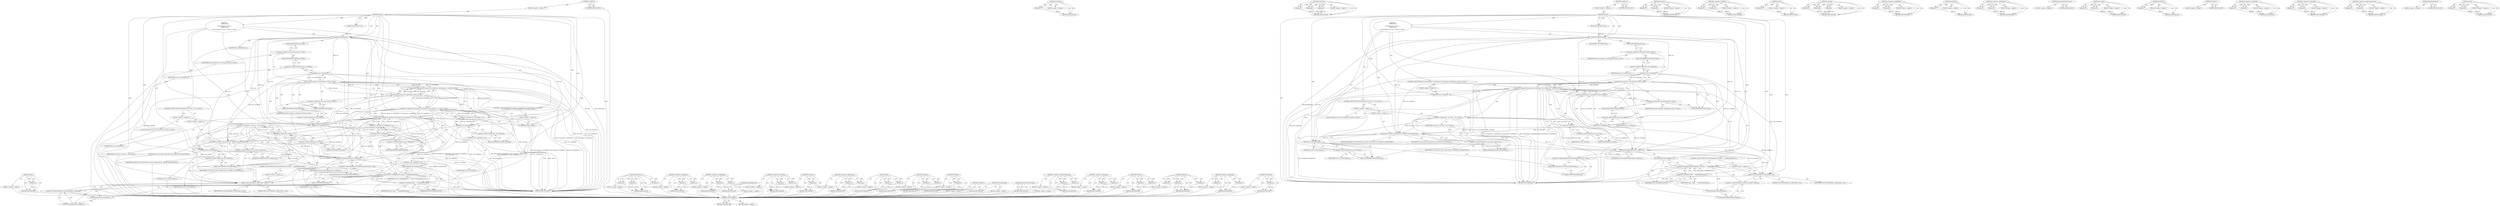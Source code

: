 digraph "Add" {
vulnerable_188 [label=<(METHOD,AddCue)>];
vulnerable_189 [label=<(PARAM,p1)>];
vulnerable_190 [label=<(PARAM,p2)>];
vulnerable_191 [label=<(PARAM,p3)>];
vulnerable_192 [label=<(BLOCK,&lt;empty&gt;,&lt;empty&gt;)>];
vulnerable_193 [label=<(METHOD_RETURN,ANY)>];
vulnerable_172 [label=<(METHOD,&lt;operator&gt;.logicalAnd)>];
vulnerable_173 [label=<(PARAM,p1)>];
vulnerable_174 [label=<(PARAM,p2)>];
vulnerable_175 [label=<(BLOCK,&lt;empty&gt;,&lt;empty&gt;)>];
vulnerable_176 [label=<(METHOD_RETURN,ANY)>];
vulnerable_126 [label=<(METHOD,startTime)>];
vulnerable_127 [label=<(PARAM,p1)>];
vulnerable_128 [label=<(BLOCK,&lt;empty&gt;,&lt;empty&gt;)>];
vulnerable_129 [label=<(METHOD_RETURN,ANY)>];
vulnerable_149 [label=<(METHOD,track)>];
vulnerable_150 [label=<(PARAM,p1)>];
vulnerable_151 [label=<(BLOCK,&lt;empty&gt;,&lt;empty&gt;)>];
vulnerable_152 [label=<(METHOD_RETURN,ANY)>];
vulnerable_6 [label=<(METHOD,&lt;global&gt;)<SUB>1</SUB>>];
vulnerable_7 [label=<(BLOCK,&lt;empty&gt;,&lt;empty&gt;)<SUB>1</SUB>>];
vulnerable_8 [label=<(METHOD,addCue)<SUB>1</SUB>>];
vulnerable_9 [label=<(PARAM,TextTrackCue* cue)<SUB>1</SUB>>];
vulnerable_10 [label="<(BLOCK,{
   DCHECK(cue);
 
  if (std::isnan(cue-&gt;start...,{
   DCHECK(cue);
 
  if (std::isnan(cue-&gt;start...)<SUB>1</SUB>>"];
vulnerable_11 [label=<(DCHECK,DCHECK(cue))<SUB>2</SUB>>];
vulnerable_12 [label=<(IDENTIFIER,cue,DCHECK(cue))<SUB>2</SUB>>];
vulnerable_13 [label="<(CONTROL_STRUCTURE,IF,if (std::isnan(cue-&gt;startTime()) || std::isnan(cue-&gt;endTime()) ||
      cue-&gt;startTime() &lt; 0 || cue-&gt;endTime() &lt; 0))<SUB>4</SUB>>"];
vulnerable_14 [label="<(&lt;operator&gt;.logicalOr,std::isnan(cue-&gt;startTime()) || std::isnan(cue-...)<SUB>4</SUB>>"];
vulnerable_15 [label="<(&lt;operator&gt;.logicalOr,std::isnan(cue-&gt;startTime()) || std::isnan(cue-...)<SUB>4</SUB>>"];
vulnerable_16 [label="<(&lt;operator&gt;.logicalOr,std::isnan(cue-&gt;startTime()) || std::isnan(cue-...)<SUB>4</SUB>>"];
vulnerable_17 [label="<(std.isnan,std::isnan(cue-&gt;startTime()))<SUB>4</SUB>>"];
vulnerable_18 [label="<(&lt;operator&gt;.fieldAccess,std::isnan)<SUB>4</SUB>>"];
vulnerable_19 [label="<(IDENTIFIER,std,std::isnan(cue-&gt;startTime()))<SUB>4</SUB>>"];
vulnerable_20 [label=<(FIELD_IDENTIFIER,isnan,isnan)<SUB>4</SUB>>];
vulnerable_21 [label=<(startTime,cue-&gt;startTime())<SUB>4</SUB>>];
vulnerable_22 [label=<(&lt;operator&gt;.indirectFieldAccess,cue-&gt;startTime)<SUB>4</SUB>>];
vulnerable_23 [label=<(IDENTIFIER,cue,cue-&gt;startTime())<SUB>4</SUB>>];
vulnerable_24 [label=<(FIELD_IDENTIFIER,startTime,startTime)<SUB>4</SUB>>];
vulnerable_25 [label="<(std.isnan,std::isnan(cue-&gt;endTime()))<SUB>4</SUB>>"];
vulnerable_26 [label="<(&lt;operator&gt;.fieldAccess,std::isnan)<SUB>4</SUB>>"];
vulnerable_27 [label="<(IDENTIFIER,std,std::isnan(cue-&gt;endTime()))<SUB>4</SUB>>"];
vulnerable_28 [label=<(FIELD_IDENTIFIER,isnan,isnan)<SUB>4</SUB>>];
vulnerable_29 [label=<(endTime,cue-&gt;endTime())<SUB>4</SUB>>];
vulnerable_30 [label=<(&lt;operator&gt;.indirectFieldAccess,cue-&gt;endTime)<SUB>4</SUB>>];
vulnerable_31 [label=<(IDENTIFIER,cue,cue-&gt;endTime())<SUB>4</SUB>>];
vulnerable_32 [label=<(FIELD_IDENTIFIER,endTime,endTime)<SUB>4</SUB>>];
vulnerable_33 [label=<(&lt;operator&gt;.lessThan,cue-&gt;startTime() &lt; 0)<SUB>5</SUB>>];
vulnerable_34 [label=<(startTime,cue-&gt;startTime())<SUB>5</SUB>>];
vulnerable_35 [label=<(&lt;operator&gt;.indirectFieldAccess,cue-&gt;startTime)<SUB>5</SUB>>];
vulnerable_36 [label=<(IDENTIFIER,cue,cue-&gt;startTime())<SUB>5</SUB>>];
vulnerable_37 [label=<(FIELD_IDENTIFIER,startTime,startTime)<SUB>5</SUB>>];
vulnerable_38 [label=<(LITERAL,0,cue-&gt;startTime() &lt; 0)<SUB>5</SUB>>];
vulnerable_39 [label=<(&lt;operator&gt;.lessThan,cue-&gt;endTime() &lt; 0)<SUB>5</SUB>>];
vulnerable_40 [label=<(endTime,cue-&gt;endTime())<SUB>5</SUB>>];
vulnerable_41 [label=<(&lt;operator&gt;.indirectFieldAccess,cue-&gt;endTime)<SUB>5</SUB>>];
vulnerable_42 [label=<(IDENTIFIER,cue,cue-&gt;endTime())<SUB>5</SUB>>];
vulnerable_43 [label=<(FIELD_IDENTIFIER,endTime,endTime)<SUB>5</SUB>>];
vulnerable_44 [label=<(LITERAL,0,cue-&gt;endTime() &lt; 0)<SUB>5</SUB>>];
vulnerable_45 [label=<(BLOCK,&lt;empty&gt;,&lt;empty&gt;)<SUB>6</SUB>>];
vulnerable_46 [label=<(RETURN,return;,return;)<SUB>6</SUB>>];
vulnerable_47 [label=<(CONTROL_STRUCTURE,IF,if (TextTrack* cue_track = cue-&gt;track()))<SUB>11</SUB>>];
vulnerable_48 [label=<(BLOCK,&lt;empty&gt;,&lt;empty&gt;)<SUB>11</SUB>>];
vulnerable_49 [label="<(LOCAL,TextTrack* cue_track: TextTrack*)<SUB>11</SUB>>"];
vulnerable_50 [label=<(&lt;operator&gt;.assignment,* cue_track = cue-&gt;track())<SUB>11</SUB>>];
vulnerable_51 [label=<(IDENTIFIER,cue_track,* cue_track = cue-&gt;track())<SUB>11</SUB>>];
vulnerable_52 [label=<(track,cue-&gt;track())<SUB>11</SUB>>];
vulnerable_53 [label=<(&lt;operator&gt;.indirectFieldAccess,cue-&gt;track)<SUB>11</SUB>>];
vulnerable_54 [label=<(IDENTIFIER,cue,cue-&gt;track())<SUB>11</SUB>>];
vulnerable_55 [label=<(FIELD_IDENTIFIER,track,track)<SUB>11</SUB>>];
vulnerable_56 [label=<(BLOCK,&lt;empty&gt;,&lt;empty&gt;)<SUB>12</SUB>>];
vulnerable_57 [label=<(removeCue,cue_track-&gt;removeCue(cue, ASSERT_NO_EXCEPTION))<SUB>12</SUB>>];
vulnerable_58 [label=<(&lt;operator&gt;.indirectFieldAccess,cue_track-&gt;removeCue)<SUB>12</SUB>>];
vulnerable_59 [label=<(IDENTIFIER,cue_track,cue_track-&gt;removeCue(cue, ASSERT_NO_EXCEPTION))<SUB>12</SUB>>];
vulnerable_60 [label=<(FIELD_IDENTIFIER,removeCue,removeCue)<SUB>12</SUB>>];
vulnerable_61 [label=<(IDENTIFIER,cue,cue_track-&gt;removeCue(cue, ASSERT_NO_EXCEPTION))<SUB>12</SUB>>];
vulnerable_62 [label=<(IDENTIFIER,ASSERT_NO_EXCEPTION,cue_track-&gt;removeCue(cue, ASSERT_NO_EXCEPTION))<SUB>12</SUB>>];
vulnerable_63 [label=<(SetTrack,cue-&gt;SetTrack(this))<SUB>14</SUB>>];
vulnerable_64 [label=<(&lt;operator&gt;.indirectFieldAccess,cue-&gt;SetTrack)<SUB>14</SUB>>];
vulnerable_65 [label=<(IDENTIFIER,cue,cue-&gt;SetTrack(this))<SUB>14</SUB>>];
vulnerable_66 [label=<(FIELD_IDENTIFIER,SetTrack,SetTrack)<SUB>14</SUB>>];
vulnerable_67 [label=<(LITERAL,this,cue-&gt;SetTrack(this))<SUB>14</SUB>>];
vulnerable_68 [label=<(Add,EnsureTextTrackCueList()-&gt;Add(cue))<SUB>15</SUB>>];
vulnerable_69 [label=<(&lt;operator&gt;.indirectFieldAccess,EnsureTextTrackCueList()-&gt;Add)<SUB>15</SUB>>];
vulnerable_70 [label=<(EnsureTextTrackCueList,EnsureTextTrackCueList())<SUB>15</SUB>>];
vulnerable_71 [label=<(FIELD_IDENTIFIER,Add,Add)<SUB>15</SUB>>];
vulnerable_72 [label=<(IDENTIFIER,cue,EnsureTextTrackCueList()-&gt;Add(cue))<SUB>15</SUB>>];
vulnerable_73 [label=<(CONTROL_STRUCTURE,IF,if (GetCueTimeline() &amp;&amp; mode_ != DisabledKeyword()))<SUB>17</SUB>>];
vulnerable_74 [label=<(&lt;operator&gt;.logicalAnd,GetCueTimeline() &amp;&amp; mode_ != DisabledKeyword())<SUB>17</SUB>>];
vulnerable_75 [label=<(GetCueTimeline,GetCueTimeline())<SUB>17</SUB>>];
vulnerable_76 [label=<(&lt;operator&gt;.notEquals,mode_ != DisabledKeyword())<SUB>17</SUB>>];
vulnerable_77 [label=<(IDENTIFIER,mode_,mode_ != DisabledKeyword())<SUB>17</SUB>>];
vulnerable_78 [label=<(DisabledKeyword,DisabledKeyword())<SUB>17</SUB>>];
vulnerable_79 [label=<(BLOCK,&lt;empty&gt;,&lt;empty&gt;)<SUB>18</SUB>>];
vulnerable_80 [label=<(AddCue,GetCueTimeline()-&gt;AddCue(this, cue))<SUB>18</SUB>>];
vulnerable_81 [label=<(&lt;operator&gt;.indirectFieldAccess,GetCueTimeline()-&gt;AddCue)<SUB>18</SUB>>];
vulnerable_82 [label=<(GetCueTimeline,GetCueTimeline())<SUB>18</SUB>>];
vulnerable_83 [label=<(FIELD_IDENTIFIER,AddCue,AddCue)<SUB>18</SUB>>];
vulnerable_84 [label=<(LITERAL,this,GetCueTimeline()-&gt;AddCue(this, cue))<SUB>18</SUB>>];
vulnerable_85 [label=<(IDENTIFIER,cue,GetCueTimeline()-&gt;AddCue(this, cue))<SUB>18</SUB>>];
vulnerable_86 [label=<(METHOD_RETURN,void)<SUB>1</SUB>>];
vulnerable_88 [label=<(METHOD_RETURN,ANY)<SUB>1</SUB>>];
vulnerable_153 [label=<(METHOD,removeCue)>];
vulnerable_154 [label=<(PARAM,p1)>];
vulnerable_155 [label=<(PARAM,p2)>];
vulnerable_156 [label=<(PARAM,p3)>];
vulnerable_157 [label=<(BLOCK,&lt;empty&gt;,&lt;empty&gt;)>];
vulnerable_158 [label=<(METHOD_RETURN,ANY)>];
vulnerable_111 [label=<(METHOD,&lt;operator&gt;.logicalOr)>];
vulnerable_112 [label=<(PARAM,p1)>];
vulnerable_113 [label=<(PARAM,p2)>];
vulnerable_114 [label=<(BLOCK,&lt;empty&gt;,&lt;empty&gt;)>];
vulnerable_115 [label=<(METHOD_RETURN,ANY)>];
vulnerable_144 [label=<(METHOD,&lt;operator&gt;.assignment)>];
vulnerable_145 [label=<(PARAM,p1)>];
vulnerable_146 [label=<(PARAM,p2)>];
vulnerable_147 [label=<(BLOCK,&lt;empty&gt;,&lt;empty&gt;)>];
vulnerable_148 [label=<(METHOD_RETURN,ANY)>];
vulnerable_185 [label=<(METHOD,DisabledKeyword)>];
vulnerable_186 [label=<(BLOCK,&lt;empty&gt;,&lt;empty&gt;)>];
vulnerable_187 [label=<(METHOD_RETURN,ANY)>];
vulnerable_139 [label=<(METHOD,&lt;operator&gt;.lessThan)>];
vulnerable_140 [label=<(PARAM,p1)>];
vulnerable_141 [label=<(PARAM,p2)>];
vulnerable_142 [label=<(BLOCK,&lt;empty&gt;,&lt;empty&gt;)>];
vulnerable_143 [label=<(METHOD_RETURN,ANY)>];
vulnerable_135 [label=<(METHOD,endTime)>];
vulnerable_136 [label=<(PARAM,p1)>];
vulnerable_137 [label=<(BLOCK,&lt;empty&gt;,&lt;empty&gt;)>];
vulnerable_138 [label=<(METHOD_RETURN,ANY)>];
vulnerable_121 [label=<(METHOD,&lt;operator&gt;.fieldAccess)>];
vulnerable_122 [label=<(PARAM,p1)>];
vulnerable_123 [label=<(PARAM,p2)>];
vulnerable_124 [label=<(BLOCK,&lt;empty&gt;,&lt;empty&gt;)>];
vulnerable_125 [label=<(METHOD_RETURN,ANY)>];
vulnerable_164 [label=<(METHOD,Add)>];
vulnerable_165 [label=<(PARAM,p1)>];
vulnerable_166 [label=<(PARAM,p2)>];
vulnerable_167 [label=<(BLOCK,&lt;empty&gt;,&lt;empty&gt;)>];
vulnerable_168 [label=<(METHOD_RETURN,ANY)>];
vulnerable_116 [label=<(METHOD,std.isnan)>];
vulnerable_117 [label=<(PARAM,p1)>];
vulnerable_118 [label=<(PARAM,p2)>];
vulnerable_119 [label=<(BLOCK,&lt;empty&gt;,&lt;empty&gt;)>];
vulnerable_120 [label=<(METHOD_RETURN,ANY)>];
vulnerable_107 [label=<(METHOD,DCHECK)>];
vulnerable_108 [label=<(PARAM,p1)>];
vulnerable_109 [label=<(BLOCK,&lt;empty&gt;,&lt;empty&gt;)>];
vulnerable_110 [label=<(METHOD_RETURN,ANY)>];
vulnerable_101 [label=<(METHOD,&lt;global&gt;)<SUB>1</SUB>>];
vulnerable_102 [label=<(BLOCK,&lt;empty&gt;,&lt;empty&gt;)>];
vulnerable_103 [label=<(METHOD_RETURN,ANY)>];
vulnerable_177 [label=<(METHOD,GetCueTimeline)>];
vulnerable_178 [label=<(BLOCK,&lt;empty&gt;,&lt;empty&gt;)>];
vulnerable_179 [label=<(METHOD_RETURN,ANY)>];
vulnerable_169 [label=<(METHOD,EnsureTextTrackCueList)>];
vulnerable_170 [label=<(BLOCK,&lt;empty&gt;,&lt;empty&gt;)>];
vulnerable_171 [label=<(METHOD_RETURN,ANY)>];
vulnerable_130 [label=<(METHOD,&lt;operator&gt;.indirectFieldAccess)>];
vulnerable_131 [label=<(PARAM,p1)>];
vulnerable_132 [label=<(PARAM,p2)>];
vulnerable_133 [label=<(BLOCK,&lt;empty&gt;,&lt;empty&gt;)>];
vulnerable_134 [label=<(METHOD_RETURN,ANY)>];
vulnerable_180 [label=<(METHOD,&lt;operator&gt;.notEquals)>];
vulnerable_181 [label=<(PARAM,p1)>];
vulnerable_182 [label=<(PARAM,p2)>];
vulnerable_183 [label=<(BLOCK,&lt;empty&gt;,&lt;empty&gt;)>];
vulnerable_184 [label=<(METHOD_RETURN,ANY)>];
vulnerable_159 [label=<(METHOD,SetTrack)>];
vulnerable_160 [label=<(PARAM,p1)>];
vulnerable_161 [label=<(PARAM,p2)>];
vulnerable_162 [label=<(BLOCK,&lt;empty&gt;,&lt;empty&gt;)>];
vulnerable_163 [label=<(METHOD_RETURN,ANY)>];
fixed_156 [label=<(METHOD,GetCueTimeline)>];
fixed_157 [label=<(BLOCK,&lt;empty&gt;,&lt;empty&gt;)>];
fixed_158 [label=<(METHOD_RETURN,ANY)>];
fixed_110 [label=<(METHOD,startTime)>];
fixed_111 [label=<(PARAM,p1)>];
fixed_112 [label=<(BLOCK,&lt;empty&gt;,&lt;empty&gt;)>];
fixed_113 [label=<(METHOD_RETURN,ANY)>];
fixed_132 [label=<(METHOD,removeCue)>];
fixed_133 [label=<(PARAM,p1)>];
fixed_134 [label=<(PARAM,p2)>];
fixed_135 [label=<(PARAM,p3)>];
fixed_136 [label=<(BLOCK,&lt;empty&gt;,&lt;empty&gt;)>];
fixed_137 [label=<(METHOD_RETURN,ANY)>];
fixed_6 [label=<(METHOD,&lt;global&gt;)<SUB>1</SUB>>];
fixed_7 [label=<(BLOCK,&lt;empty&gt;,&lt;empty&gt;)<SUB>1</SUB>>];
fixed_8 [label=<(METHOD,addCue)<SUB>1</SUB>>];
fixed_9 [label=<(PARAM,TextTrackCue* cue)<SUB>1</SUB>>];
fixed_10 [label="<(BLOCK,{
   DCHECK(cue);
 
  if (std::isnan(cue-&gt;start...,{
   DCHECK(cue);
 
  if (std::isnan(cue-&gt;start...)<SUB>1</SUB>>"];
fixed_11 [label=<(DCHECK,DCHECK(cue))<SUB>2</SUB>>];
fixed_12 [label=<(IDENTIFIER,cue,DCHECK(cue))<SUB>2</SUB>>];
fixed_13 [label="<(CONTROL_STRUCTURE,IF,if (std::isnan(cue-&gt;startTime()) || std::isnan(cue-&gt;endTime())))<SUB>4</SUB>>"];
fixed_14 [label="<(&lt;operator&gt;.logicalOr,std::isnan(cue-&gt;startTime()) || std::isnan(cue-...)<SUB>4</SUB>>"];
fixed_15 [label="<(std.isnan,std::isnan(cue-&gt;startTime()))<SUB>4</SUB>>"];
fixed_16 [label="<(&lt;operator&gt;.fieldAccess,std::isnan)<SUB>4</SUB>>"];
fixed_17 [label="<(IDENTIFIER,std,std::isnan(cue-&gt;startTime()))<SUB>4</SUB>>"];
fixed_18 [label=<(FIELD_IDENTIFIER,isnan,isnan)<SUB>4</SUB>>];
fixed_19 [label=<(startTime,cue-&gt;startTime())<SUB>4</SUB>>];
fixed_20 [label=<(&lt;operator&gt;.indirectFieldAccess,cue-&gt;startTime)<SUB>4</SUB>>];
fixed_21 [label=<(IDENTIFIER,cue,cue-&gt;startTime())<SUB>4</SUB>>];
fixed_22 [label=<(FIELD_IDENTIFIER,startTime,startTime)<SUB>4</SUB>>];
fixed_23 [label="<(std.isnan,std::isnan(cue-&gt;endTime()))<SUB>4</SUB>>"];
fixed_24 [label="<(&lt;operator&gt;.fieldAccess,std::isnan)<SUB>4</SUB>>"];
fixed_25 [label="<(IDENTIFIER,std,std::isnan(cue-&gt;endTime()))<SUB>4</SUB>>"];
fixed_26 [label=<(FIELD_IDENTIFIER,isnan,isnan)<SUB>4</SUB>>];
fixed_27 [label=<(endTime,cue-&gt;endTime())<SUB>4</SUB>>];
fixed_28 [label=<(&lt;operator&gt;.indirectFieldAccess,cue-&gt;endTime)<SUB>4</SUB>>];
fixed_29 [label=<(IDENTIFIER,cue,cue-&gt;endTime())<SUB>4</SUB>>];
fixed_30 [label=<(FIELD_IDENTIFIER,endTime,endTime)<SUB>4</SUB>>];
fixed_31 [label=<(BLOCK,&lt;empty&gt;,&lt;empty&gt;)<SUB>5</SUB>>];
fixed_32 [label=<(RETURN,return;,return;)<SUB>5</SUB>>];
fixed_33 [label=<(CONTROL_STRUCTURE,IF,if (TextTrack* cue_track = cue-&gt;track()))<SUB>10</SUB>>];
fixed_34 [label=<(BLOCK,&lt;empty&gt;,&lt;empty&gt;)<SUB>10</SUB>>];
fixed_35 [label="<(LOCAL,TextTrack* cue_track: TextTrack*)<SUB>10</SUB>>"];
fixed_36 [label=<(&lt;operator&gt;.assignment,* cue_track = cue-&gt;track())<SUB>10</SUB>>];
fixed_37 [label=<(IDENTIFIER,cue_track,* cue_track = cue-&gt;track())<SUB>10</SUB>>];
fixed_38 [label=<(track,cue-&gt;track())<SUB>10</SUB>>];
fixed_39 [label=<(&lt;operator&gt;.indirectFieldAccess,cue-&gt;track)<SUB>10</SUB>>];
fixed_40 [label=<(IDENTIFIER,cue,cue-&gt;track())<SUB>10</SUB>>];
fixed_41 [label=<(FIELD_IDENTIFIER,track,track)<SUB>10</SUB>>];
fixed_42 [label=<(BLOCK,&lt;empty&gt;,&lt;empty&gt;)<SUB>11</SUB>>];
fixed_43 [label=<(removeCue,cue_track-&gt;removeCue(cue, ASSERT_NO_EXCEPTION))<SUB>11</SUB>>];
fixed_44 [label=<(&lt;operator&gt;.indirectFieldAccess,cue_track-&gt;removeCue)<SUB>11</SUB>>];
fixed_45 [label=<(IDENTIFIER,cue_track,cue_track-&gt;removeCue(cue, ASSERT_NO_EXCEPTION))<SUB>11</SUB>>];
fixed_46 [label=<(FIELD_IDENTIFIER,removeCue,removeCue)<SUB>11</SUB>>];
fixed_47 [label=<(IDENTIFIER,cue,cue_track-&gt;removeCue(cue, ASSERT_NO_EXCEPTION))<SUB>11</SUB>>];
fixed_48 [label=<(IDENTIFIER,ASSERT_NO_EXCEPTION,cue_track-&gt;removeCue(cue, ASSERT_NO_EXCEPTION))<SUB>11</SUB>>];
fixed_49 [label=<(SetTrack,cue-&gt;SetTrack(this))<SUB>13</SUB>>];
fixed_50 [label=<(&lt;operator&gt;.indirectFieldAccess,cue-&gt;SetTrack)<SUB>13</SUB>>];
fixed_51 [label=<(IDENTIFIER,cue,cue-&gt;SetTrack(this))<SUB>13</SUB>>];
fixed_52 [label=<(FIELD_IDENTIFIER,SetTrack,SetTrack)<SUB>13</SUB>>];
fixed_53 [label=<(LITERAL,this,cue-&gt;SetTrack(this))<SUB>13</SUB>>];
fixed_54 [label=<(Add,EnsureTextTrackCueList()-&gt;Add(cue))<SUB>14</SUB>>];
fixed_55 [label=<(&lt;operator&gt;.indirectFieldAccess,EnsureTextTrackCueList()-&gt;Add)<SUB>14</SUB>>];
fixed_56 [label=<(EnsureTextTrackCueList,EnsureTextTrackCueList())<SUB>14</SUB>>];
fixed_57 [label=<(FIELD_IDENTIFIER,Add,Add)<SUB>14</SUB>>];
fixed_58 [label=<(IDENTIFIER,cue,EnsureTextTrackCueList()-&gt;Add(cue))<SUB>14</SUB>>];
fixed_59 [label=<(CONTROL_STRUCTURE,IF,if (GetCueTimeline() &amp;&amp; mode_ != DisabledKeyword()))<SUB>16</SUB>>];
fixed_60 [label=<(&lt;operator&gt;.logicalAnd,GetCueTimeline() &amp;&amp; mode_ != DisabledKeyword())<SUB>16</SUB>>];
fixed_61 [label=<(GetCueTimeline,GetCueTimeline())<SUB>16</SUB>>];
fixed_62 [label=<(&lt;operator&gt;.notEquals,mode_ != DisabledKeyword())<SUB>16</SUB>>];
fixed_63 [label=<(IDENTIFIER,mode_,mode_ != DisabledKeyword())<SUB>16</SUB>>];
fixed_64 [label=<(DisabledKeyword,DisabledKeyword())<SUB>16</SUB>>];
fixed_65 [label=<(BLOCK,&lt;empty&gt;,&lt;empty&gt;)<SUB>17</SUB>>];
fixed_66 [label=<(AddCue,GetCueTimeline()-&gt;AddCue(this, cue))<SUB>17</SUB>>];
fixed_67 [label=<(&lt;operator&gt;.indirectFieldAccess,GetCueTimeline()-&gt;AddCue)<SUB>17</SUB>>];
fixed_68 [label=<(GetCueTimeline,GetCueTimeline())<SUB>17</SUB>>];
fixed_69 [label=<(FIELD_IDENTIFIER,AddCue,AddCue)<SUB>17</SUB>>];
fixed_70 [label=<(LITERAL,this,GetCueTimeline()-&gt;AddCue(this, cue))<SUB>17</SUB>>];
fixed_71 [label=<(IDENTIFIER,cue,GetCueTimeline()-&gt;AddCue(this, cue))<SUB>17</SUB>>];
fixed_72 [label=<(METHOD_RETURN,void)<SUB>1</SUB>>];
fixed_74 [label=<(METHOD_RETURN,ANY)<SUB>1</SUB>>];
fixed_138 [label=<(METHOD,SetTrack)>];
fixed_139 [label=<(PARAM,p1)>];
fixed_140 [label=<(PARAM,p2)>];
fixed_141 [label=<(BLOCK,&lt;empty&gt;,&lt;empty&gt;)>];
fixed_142 [label=<(METHOD_RETURN,ANY)>];
fixed_95 [label=<(METHOD,&lt;operator&gt;.logicalOr)>];
fixed_96 [label=<(PARAM,p1)>];
fixed_97 [label=<(PARAM,p2)>];
fixed_98 [label=<(BLOCK,&lt;empty&gt;,&lt;empty&gt;)>];
fixed_99 [label=<(METHOD_RETURN,ANY)>];
fixed_128 [label=<(METHOD,track)>];
fixed_129 [label=<(PARAM,p1)>];
fixed_130 [label=<(BLOCK,&lt;empty&gt;,&lt;empty&gt;)>];
fixed_131 [label=<(METHOD_RETURN,ANY)>];
fixed_167 [label=<(METHOD,AddCue)>];
fixed_168 [label=<(PARAM,p1)>];
fixed_169 [label=<(PARAM,p2)>];
fixed_170 [label=<(PARAM,p3)>];
fixed_171 [label=<(BLOCK,&lt;empty&gt;,&lt;empty&gt;)>];
fixed_172 [label=<(METHOD_RETURN,ANY)>];
fixed_123 [label=<(METHOD,&lt;operator&gt;.assignment)>];
fixed_124 [label=<(PARAM,p1)>];
fixed_125 [label=<(PARAM,p2)>];
fixed_126 [label=<(BLOCK,&lt;empty&gt;,&lt;empty&gt;)>];
fixed_127 [label=<(METHOD_RETURN,ANY)>];
fixed_119 [label=<(METHOD,endTime)>];
fixed_120 [label=<(PARAM,p1)>];
fixed_121 [label=<(BLOCK,&lt;empty&gt;,&lt;empty&gt;)>];
fixed_122 [label=<(METHOD_RETURN,ANY)>];
fixed_105 [label=<(METHOD,&lt;operator&gt;.fieldAccess)>];
fixed_106 [label=<(PARAM,p1)>];
fixed_107 [label=<(PARAM,p2)>];
fixed_108 [label=<(BLOCK,&lt;empty&gt;,&lt;empty&gt;)>];
fixed_109 [label=<(METHOD_RETURN,ANY)>];
fixed_148 [label=<(METHOD,EnsureTextTrackCueList)>];
fixed_149 [label=<(BLOCK,&lt;empty&gt;,&lt;empty&gt;)>];
fixed_150 [label=<(METHOD_RETURN,ANY)>];
fixed_100 [label=<(METHOD,std.isnan)>];
fixed_101 [label=<(PARAM,p1)>];
fixed_102 [label=<(PARAM,p2)>];
fixed_103 [label=<(BLOCK,&lt;empty&gt;,&lt;empty&gt;)>];
fixed_104 [label=<(METHOD_RETURN,ANY)>];
fixed_91 [label=<(METHOD,DCHECK)>];
fixed_92 [label=<(PARAM,p1)>];
fixed_93 [label=<(BLOCK,&lt;empty&gt;,&lt;empty&gt;)>];
fixed_94 [label=<(METHOD_RETURN,ANY)>];
fixed_85 [label=<(METHOD,&lt;global&gt;)<SUB>1</SUB>>];
fixed_86 [label=<(BLOCK,&lt;empty&gt;,&lt;empty&gt;)>];
fixed_87 [label=<(METHOD_RETURN,ANY)>];
fixed_159 [label=<(METHOD,&lt;operator&gt;.notEquals)>];
fixed_160 [label=<(PARAM,p1)>];
fixed_161 [label=<(PARAM,p2)>];
fixed_162 [label=<(BLOCK,&lt;empty&gt;,&lt;empty&gt;)>];
fixed_163 [label=<(METHOD_RETURN,ANY)>];
fixed_151 [label=<(METHOD,&lt;operator&gt;.logicalAnd)>];
fixed_152 [label=<(PARAM,p1)>];
fixed_153 [label=<(PARAM,p2)>];
fixed_154 [label=<(BLOCK,&lt;empty&gt;,&lt;empty&gt;)>];
fixed_155 [label=<(METHOD_RETURN,ANY)>];
fixed_114 [label=<(METHOD,&lt;operator&gt;.indirectFieldAccess)>];
fixed_115 [label=<(PARAM,p1)>];
fixed_116 [label=<(PARAM,p2)>];
fixed_117 [label=<(BLOCK,&lt;empty&gt;,&lt;empty&gt;)>];
fixed_118 [label=<(METHOD_RETURN,ANY)>];
fixed_164 [label=<(METHOD,DisabledKeyword)>];
fixed_165 [label=<(BLOCK,&lt;empty&gt;,&lt;empty&gt;)>];
fixed_166 [label=<(METHOD_RETURN,ANY)>];
fixed_143 [label=<(METHOD,Add)>];
fixed_144 [label=<(PARAM,p1)>];
fixed_145 [label=<(PARAM,p2)>];
fixed_146 [label=<(BLOCK,&lt;empty&gt;,&lt;empty&gt;)>];
fixed_147 [label=<(METHOD_RETURN,ANY)>];
vulnerable_188 -> vulnerable_189  [key=0, label="AST: "];
vulnerable_188 -> vulnerable_189  [key=1, label="DDG: "];
vulnerable_188 -> vulnerable_192  [key=0, label="AST: "];
vulnerable_188 -> vulnerable_190  [key=0, label="AST: "];
vulnerable_188 -> vulnerable_190  [key=1, label="DDG: "];
vulnerable_188 -> vulnerable_193  [key=0, label="AST: "];
vulnerable_188 -> vulnerable_193  [key=1, label="CFG: "];
vulnerable_188 -> vulnerable_191  [key=0, label="AST: "];
vulnerable_188 -> vulnerable_191  [key=1, label="DDG: "];
vulnerable_189 -> vulnerable_193  [key=0, label="DDG: p1"];
vulnerable_190 -> vulnerable_193  [key=0, label="DDG: p2"];
vulnerable_191 -> vulnerable_193  [key=0, label="DDG: p3"];
vulnerable_192 -> fixed_156  [key=0];
vulnerable_193 -> fixed_156  [key=0];
vulnerable_172 -> vulnerable_173  [key=0, label="AST: "];
vulnerable_172 -> vulnerable_173  [key=1, label="DDG: "];
vulnerable_172 -> vulnerable_175  [key=0, label="AST: "];
vulnerable_172 -> vulnerable_174  [key=0, label="AST: "];
vulnerable_172 -> vulnerable_174  [key=1, label="DDG: "];
vulnerable_172 -> vulnerable_176  [key=0, label="AST: "];
vulnerable_172 -> vulnerable_176  [key=1, label="CFG: "];
vulnerable_173 -> vulnerable_176  [key=0, label="DDG: p1"];
vulnerable_174 -> vulnerable_176  [key=0, label="DDG: p2"];
vulnerable_175 -> fixed_156  [key=0];
vulnerable_176 -> fixed_156  [key=0];
vulnerable_126 -> vulnerable_127  [key=0, label="AST: "];
vulnerable_126 -> vulnerable_127  [key=1, label="DDG: "];
vulnerable_126 -> vulnerable_128  [key=0, label="AST: "];
vulnerable_126 -> vulnerable_129  [key=0, label="AST: "];
vulnerable_126 -> vulnerable_129  [key=1, label="CFG: "];
vulnerable_127 -> vulnerable_129  [key=0, label="DDG: p1"];
vulnerable_128 -> fixed_156  [key=0];
vulnerable_129 -> fixed_156  [key=0];
vulnerable_149 -> vulnerable_150  [key=0, label="AST: "];
vulnerable_149 -> vulnerable_150  [key=1, label="DDG: "];
vulnerable_149 -> vulnerable_151  [key=0, label="AST: "];
vulnerable_149 -> vulnerable_152  [key=0, label="AST: "];
vulnerable_149 -> vulnerable_152  [key=1, label="CFG: "];
vulnerable_150 -> vulnerable_152  [key=0, label="DDG: p1"];
vulnerable_151 -> fixed_156  [key=0];
vulnerable_152 -> fixed_156  [key=0];
vulnerable_6 -> vulnerable_7  [key=0, label="AST: "];
vulnerable_6 -> vulnerable_88  [key=0, label="AST: "];
vulnerable_6 -> vulnerable_88  [key=1, label="CFG: "];
vulnerable_7 -> vulnerable_8  [key=0, label="AST: "];
vulnerable_8 -> vulnerable_9  [key=0, label="AST: "];
vulnerable_8 -> vulnerable_9  [key=1, label="DDG: "];
vulnerable_8 -> vulnerable_10  [key=0, label="AST: "];
vulnerable_8 -> vulnerable_86  [key=0, label="AST: "];
vulnerable_8 -> vulnerable_11  [key=0, label="CFG: "];
vulnerable_8 -> vulnerable_11  [key=1, label="DDG: "];
vulnerable_8 -> vulnerable_63  [key=0, label="DDG: "];
vulnerable_8 -> vulnerable_68  [key=0, label="DDG: "];
vulnerable_8 -> vulnerable_46  [key=0, label="DDG: "];
vulnerable_8 -> vulnerable_74  [key=0, label="DDG: "];
vulnerable_8 -> vulnerable_39  [key=0, label="DDG: "];
vulnerable_8 -> vulnerable_57  [key=0, label="DDG: "];
vulnerable_8 -> vulnerable_76  [key=0, label="DDG: "];
vulnerable_8 -> vulnerable_80  [key=0, label="DDG: "];
vulnerable_8 -> vulnerable_33  [key=0, label="DDG: "];
vulnerable_9 -> vulnerable_11  [key=0, label="DDG: cue"];
vulnerable_10 -> vulnerable_11  [key=0, label="AST: "];
vulnerable_10 -> vulnerable_13  [key=0, label="AST: "];
vulnerable_10 -> vulnerable_47  [key=0, label="AST: "];
vulnerable_10 -> vulnerable_63  [key=0, label="AST: "];
vulnerable_10 -> vulnerable_68  [key=0, label="AST: "];
vulnerable_10 -> vulnerable_73  [key=0, label="AST: "];
vulnerable_11 -> vulnerable_12  [key=0, label="AST: "];
vulnerable_11 -> vulnerable_20  [key=0, label="CFG: "];
vulnerable_11 -> vulnerable_86  [key=0, label="DDG: cue"];
vulnerable_11 -> vulnerable_86  [key=1, label="DDG: DCHECK(cue)"];
vulnerable_11 -> vulnerable_63  [key=0, label="DDG: cue"];
vulnerable_11 -> vulnerable_68  [key=0, label="DDG: cue"];
vulnerable_11 -> vulnerable_57  [key=0, label="DDG: cue"];
vulnerable_11 -> vulnerable_40  [key=0, label="DDG: cue"];
vulnerable_11 -> vulnerable_52  [key=0, label="DDG: cue"];
vulnerable_11 -> vulnerable_34  [key=0, label="DDG: cue"];
vulnerable_11 -> vulnerable_21  [key=0, label="DDG: cue"];
vulnerable_11 -> vulnerable_29  [key=0, label="DDG: cue"];
vulnerable_12 -> fixed_156  [key=0];
vulnerable_13 -> vulnerable_14  [key=0, label="AST: "];
vulnerable_13 -> vulnerable_45  [key=0, label="AST: "];
vulnerable_14 -> vulnerable_15  [key=0, label="AST: "];
vulnerable_14 -> vulnerable_39  [key=0, label="AST: "];
vulnerable_14 -> vulnerable_46  [key=0, label="CFG: "];
vulnerable_14 -> vulnerable_46  [key=1, label="CDG: "];
vulnerable_14 -> vulnerable_55  [key=0, label="CFG: "];
vulnerable_14 -> vulnerable_55  [key=1, label="CDG: "];
vulnerable_14 -> vulnerable_86  [key=0, label="DDG: std::isnan(cue-&gt;startTime()) || std::isnan(cue-&gt;endTime()) ||
      cue-&gt;startTime() &lt; 0"];
vulnerable_14 -> vulnerable_86  [key=1, label="DDG: cue-&gt;endTime() &lt; 0"];
vulnerable_14 -> vulnerable_86  [key=2, label="DDG: std::isnan(cue-&gt;startTime()) || std::isnan(cue-&gt;endTime()) ||
      cue-&gt;startTime() &lt; 0 || cue-&gt;endTime() &lt; 0"];
vulnerable_14 -> vulnerable_68  [key=0, label="CDG: "];
vulnerable_14 -> vulnerable_64  [key=0, label="CDG: "];
vulnerable_14 -> vulnerable_66  [key=0, label="CDG: "];
vulnerable_14 -> vulnerable_75  [key=0, label="CDG: "];
vulnerable_14 -> vulnerable_52  [key=0, label="CDG: "];
vulnerable_14 -> vulnerable_69  [key=0, label="CDG: "];
vulnerable_14 -> vulnerable_74  [key=0, label="CDG: "];
vulnerable_14 -> vulnerable_50  [key=0, label="CDG: "];
vulnerable_14 -> vulnerable_71  [key=0, label="CDG: "];
vulnerable_14 -> vulnerable_53  [key=0, label="CDG: "];
vulnerable_14 -> vulnerable_70  [key=0, label="CDG: "];
vulnerable_14 -> vulnerable_63  [key=0, label="CDG: "];
vulnerable_15 -> vulnerable_16  [key=0, label="AST: "];
vulnerable_15 -> vulnerable_33  [key=0, label="AST: "];
vulnerable_15 -> vulnerable_14  [key=0, label="CFG: "];
vulnerable_15 -> vulnerable_14  [key=1, label="DDG: std::isnan(cue-&gt;startTime()) || std::isnan(cue-&gt;endTime())"];
vulnerable_15 -> vulnerable_14  [key=2, label="DDG: cue-&gt;startTime() &lt; 0"];
vulnerable_15 -> vulnerable_43  [key=0, label="CFG: "];
vulnerable_15 -> vulnerable_43  [key=1, label="CDG: "];
vulnerable_15 -> vulnerable_86  [key=0, label="DDG: std::isnan(cue-&gt;startTime()) || std::isnan(cue-&gt;endTime())"];
vulnerable_15 -> vulnerable_86  [key=1, label="DDG: cue-&gt;startTime() &lt; 0"];
vulnerable_15 -> vulnerable_40  [key=0, label="CDG: "];
vulnerable_15 -> vulnerable_41  [key=0, label="CDG: "];
vulnerable_15 -> vulnerable_39  [key=0, label="CDG: "];
vulnerable_16 -> vulnerable_17  [key=0, label="AST: "];
vulnerable_16 -> vulnerable_25  [key=0, label="AST: "];
vulnerable_16 -> vulnerable_15  [key=0, label="CFG: "];
vulnerable_16 -> vulnerable_15  [key=1, label="DDG: std::isnan(cue-&gt;startTime())"];
vulnerable_16 -> vulnerable_15  [key=2, label="DDG: std::isnan(cue-&gt;endTime())"];
vulnerable_16 -> vulnerable_37  [key=0, label="CFG: "];
vulnerable_16 -> vulnerable_37  [key=1, label="CDG: "];
vulnerable_16 -> vulnerable_86  [key=0, label="DDG: std::isnan(cue-&gt;startTime())"];
vulnerable_16 -> vulnerable_86  [key=1, label="DDG: std::isnan(cue-&gt;endTime())"];
vulnerable_16 -> vulnerable_34  [key=0, label="CDG: "];
vulnerable_16 -> vulnerable_35  [key=0, label="CDG: "];
vulnerable_16 -> vulnerable_33  [key=0, label="CDG: "];
vulnerable_17 -> vulnerable_18  [key=0, label="AST: "];
vulnerable_17 -> vulnerable_21  [key=0, label="AST: "];
vulnerable_17 -> vulnerable_16  [key=0, label="CFG: "];
vulnerable_17 -> vulnerable_16  [key=1, label="DDG: std::isnan"];
vulnerable_17 -> vulnerable_16  [key=2, label="DDG: cue-&gt;startTime()"];
vulnerable_17 -> vulnerable_28  [key=0, label="CFG: "];
vulnerable_17 -> vulnerable_28  [key=1, label="CDG: "];
vulnerable_17 -> vulnerable_86  [key=0, label="DDG: std::isnan"];
vulnerable_17 -> vulnerable_86  [key=1, label="DDG: cue-&gt;startTime()"];
vulnerable_17 -> vulnerable_25  [key=0, label="DDG: std::isnan"];
vulnerable_17 -> vulnerable_25  [key=1, label="CDG: "];
vulnerable_17 -> vulnerable_30  [key=0, label="CDG: "];
vulnerable_17 -> vulnerable_32  [key=0, label="CDG: "];
vulnerable_17 -> vulnerable_26  [key=0, label="CDG: "];
vulnerable_17 -> vulnerable_29  [key=0, label="CDG: "];
vulnerable_18 -> vulnerable_19  [key=0, label="AST: "];
vulnerable_18 -> vulnerable_20  [key=0, label="AST: "];
vulnerable_18 -> vulnerable_24  [key=0, label="CFG: "];
vulnerable_19 -> fixed_156  [key=0];
vulnerable_20 -> vulnerable_18  [key=0, label="CFG: "];
vulnerable_21 -> vulnerable_22  [key=0, label="AST: "];
vulnerable_21 -> vulnerable_17  [key=0, label="CFG: "];
vulnerable_21 -> vulnerable_17  [key=1, label="DDG: cue-&gt;startTime"];
vulnerable_21 -> vulnerable_86  [key=0, label="DDG: cue-&gt;startTime"];
vulnerable_21 -> vulnerable_68  [key=0, label="DDG: cue-&gt;startTime"];
vulnerable_21 -> vulnerable_57  [key=0, label="DDG: cue-&gt;startTime"];
vulnerable_21 -> vulnerable_80  [key=0, label="DDG: cue-&gt;startTime"];
vulnerable_21 -> vulnerable_34  [key=0, label="DDG: cue-&gt;startTime"];
vulnerable_22 -> vulnerable_23  [key=0, label="AST: "];
vulnerable_22 -> vulnerable_24  [key=0, label="AST: "];
vulnerable_22 -> vulnerable_21  [key=0, label="CFG: "];
vulnerable_23 -> fixed_156  [key=0];
vulnerable_24 -> vulnerable_22  [key=0, label="CFG: "];
vulnerable_25 -> vulnerable_26  [key=0, label="AST: "];
vulnerable_25 -> vulnerable_29  [key=0, label="AST: "];
vulnerable_25 -> vulnerable_16  [key=0, label="CFG: "];
vulnerable_25 -> vulnerable_16  [key=1, label="DDG: std::isnan"];
vulnerable_25 -> vulnerable_16  [key=2, label="DDG: cue-&gt;endTime()"];
vulnerable_25 -> vulnerable_86  [key=0, label="DDG: std::isnan"];
vulnerable_25 -> vulnerable_86  [key=1, label="DDG: cue-&gt;endTime()"];
vulnerable_26 -> vulnerable_27  [key=0, label="AST: "];
vulnerable_26 -> vulnerable_28  [key=0, label="AST: "];
vulnerable_26 -> vulnerable_32  [key=0, label="CFG: "];
vulnerable_27 -> fixed_156  [key=0];
vulnerable_28 -> vulnerable_26  [key=0, label="CFG: "];
vulnerable_29 -> vulnerable_30  [key=0, label="AST: "];
vulnerable_29 -> vulnerable_25  [key=0, label="CFG: "];
vulnerable_29 -> vulnerable_25  [key=1, label="DDG: cue-&gt;endTime"];
vulnerable_29 -> vulnerable_86  [key=0, label="DDG: cue-&gt;endTime"];
vulnerable_29 -> vulnerable_68  [key=0, label="DDG: cue-&gt;endTime"];
vulnerable_29 -> vulnerable_57  [key=0, label="DDG: cue-&gt;endTime"];
vulnerable_29 -> vulnerable_80  [key=0, label="DDG: cue-&gt;endTime"];
vulnerable_29 -> vulnerable_40  [key=0, label="DDG: cue-&gt;endTime"];
vulnerable_30 -> vulnerable_31  [key=0, label="AST: "];
vulnerable_30 -> vulnerable_32  [key=0, label="AST: "];
vulnerable_30 -> vulnerable_29  [key=0, label="CFG: "];
vulnerable_31 -> fixed_156  [key=0];
vulnerable_32 -> vulnerable_30  [key=0, label="CFG: "];
vulnerable_33 -> vulnerable_34  [key=0, label="AST: "];
vulnerable_33 -> vulnerable_38  [key=0, label="AST: "];
vulnerable_33 -> vulnerable_15  [key=0, label="CFG: "];
vulnerable_33 -> vulnerable_15  [key=1, label="DDG: cue-&gt;startTime()"];
vulnerable_33 -> vulnerable_15  [key=2, label="DDG: 0"];
vulnerable_33 -> vulnerable_86  [key=0, label="DDG: cue-&gt;startTime()"];
vulnerable_34 -> vulnerable_35  [key=0, label="AST: "];
vulnerable_34 -> vulnerable_33  [key=0, label="CFG: "];
vulnerable_34 -> vulnerable_33  [key=1, label="DDG: cue-&gt;startTime"];
vulnerable_34 -> vulnerable_86  [key=0, label="DDG: cue-&gt;startTime"];
vulnerable_34 -> vulnerable_68  [key=0, label="DDG: cue-&gt;startTime"];
vulnerable_34 -> vulnerable_57  [key=0, label="DDG: cue-&gt;startTime"];
vulnerable_34 -> vulnerable_80  [key=0, label="DDG: cue-&gt;startTime"];
vulnerable_35 -> vulnerable_36  [key=0, label="AST: "];
vulnerable_35 -> vulnerable_37  [key=0, label="AST: "];
vulnerable_35 -> vulnerable_34  [key=0, label="CFG: "];
vulnerable_36 -> fixed_156  [key=0];
vulnerable_37 -> vulnerable_35  [key=0, label="CFG: "];
vulnerable_38 -> fixed_156  [key=0];
vulnerable_39 -> vulnerable_40  [key=0, label="AST: "];
vulnerable_39 -> vulnerable_44  [key=0, label="AST: "];
vulnerable_39 -> vulnerable_14  [key=0, label="CFG: "];
vulnerable_39 -> vulnerable_14  [key=1, label="DDG: cue-&gt;endTime()"];
vulnerable_39 -> vulnerable_14  [key=2, label="DDG: 0"];
vulnerable_39 -> vulnerable_86  [key=0, label="DDG: cue-&gt;endTime()"];
vulnerable_40 -> vulnerable_41  [key=0, label="AST: "];
vulnerable_40 -> vulnerable_39  [key=0, label="CFG: "];
vulnerable_40 -> vulnerable_39  [key=1, label="DDG: cue-&gt;endTime"];
vulnerable_40 -> vulnerable_86  [key=0, label="DDG: cue-&gt;endTime"];
vulnerable_40 -> vulnerable_68  [key=0, label="DDG: cue-&gt;endTime"];
vulnerable_40 -> vulnerable_57  [key=0, label="DDG: cue-&gt;endTime"];
vulnerable_40 -> vulnerable_80  [key=0, label="DDG: cue-&gt;endTime"];
vulnerable_41 -> vulnerable_42  [key=0, label="AST: "];
vulnerable_41 -> vulnerable_43  [key=0, label="AST: "];
vulnerable_41 -> vulnerable_40  [key=0, label="CFG: "];
vulnerable_42 -> fixed_156  [key=0];
vulnerable_43 -> vulnerable_41  [key=0, label="CFG: "];
vulnerable_44 -> fixed_156  [key=0];
vulnerable_45 -> vulnerable_46  [key=0, label="AST: "];
vulnerable_46 -> vulnerable_86  [key=0, label="CFG: "];
vulnerable_46 -> vulnerable_86  [key=1, label="DDG: &lt;RET&gt;"];
vulnerable_47 -> vulnerable_48  [key=0, label="AST: "];
vulnerable_47 -> vulnerable_56  [key=0, label="AST: "];
vulnerable_48 -> vulnerable_49  [key=0, label="AST: "];
vulnerable_48 -> vulnerable_50  [key=0, label="AST: "];
vulnerable_49 -> fixed_156  [key=0];
vulnerable_50 -> vulnerable_51  [key=0, label="AST: "];
vulnerable_50 -> vulnerable_52  [key=0, label="AST: "];
vulnerable_50 -> vulnerable_60  [key=0, label="CFG: "];
vulnerable_50 -> vulnerable_60  [key=1, label="CDG: "];
vulnerable_50 -> vulnerable_66  [key=0, label="CFG: "];
vulnerable_50 -> vulnerable_57  [key=0, label="DDG: cue_track"];
vulnerable_50 -> vulnerable_57  [key=1, label="CDG: "];
vulnerable_50 -> vulnerable_58  [key=0, label="CDG: "];
vulnerable_51 -> fixed_156  [key=0];
vulnerable_52 -> vulnerable_53  [key=0, label="AST: "];
vulnerable_52 -> vulnerable_50  [key=0, label="CFG: "];
vulnerable_52 -> vulnerable_50  [key=1, label="DDG: cue-&gt;track"];
vulnerable_52 -> vulnerable_68  [key=0, label="DDG: cue-&gt;track"];
vulnerable_52 -> vulnerable_57  [key=0, label="DDG: cue-&gt;track"];
vulnerable_52 -> vulnerable_80  [key=0, label="DDG: cue-&gt;track"];
vulnerable_53 -> vulnerable_54  [key=0, label="AST: "];
vulnerable_53 -> vulnerable_55  [key=0, label="AST: "];
vulnerable_53 -> vulnerable_52  [key=0, label="CFG: "];
vulnerable_54 -> fixed_156  [key=0];
vulnerable_55 -> vulnerable_53  [key=0, label="CFG: "];
vulnerable_56 -> vulnerable_57  [key=0, label="AST: "];
vulnerable_57 -> vulnerable_58  [key=0, label="AST: "];
vulnerable_57 -> vulnerable_61  [key=0, label="AST: "];
vulnerable_57 -> vulnerable_62  [key=0, label="AST: "];
vulnerable_57 -> vulnerable_66  [key=0, label="CFG: "];
vulnerable_57 -> vulnerable_86  [key=0, label="DDG: ASSERT_NO_EXCEPTION"];
vulnerable_57 -> vulnerable_63  [key=0, label="DDG: cue"];
vulnerable_57 -> vulnerable_68  [key=0, label="DDG: cue"];
vulnerable_58 -> vulnerable_59  [key=0, label="AST: "];
vulnerable_58 -> vulnerable_60  [key=0, label="AST: "];
vulnerable_58 -> vulnerable_57  [key=0, label="CFG: "];
vulnerable_59 -> fixed_156  [key=0];
vulnerable_60 -> vulnerable_58  [key=0, label="CFG: "];
vulnerable_61 -> fixed_156  [key=0];
vulnerable_62 -> fixed_156  [key=0];
vulnerable_63 -> vulnerable_64  [key=0, label="AST: "];
vulnerable_63 -> vulnerable_67  [key=0, label="AST: "];
vulnerable_63 -> vulnerable_70  [key=0, label="CFG: "];
vulnerable_63 -> vulnerable_68  [key=0, label="DDG: cue-&gt;SetTrack"];
vulnerable_63 -> vulnerable_80  [key=0, label="DDG: cue-&gt;SetTrack"];
vulnerable_64 -> vulnerable_65  [key=0, label="AST: "];
vulnerable_64 -> vulnerable_66  [key=0, label="AST: "];
vulnerable_64 -> vulnerable_63  [key=0, label="CFG: "];
vulnerable_65 -> fixed_156  [key=0];
vulnerable_66 -> vulnerable_64  [key=0, label="CFG: "];
vulnerable_67 -> fixed_156  [key=0];
vulnerable_68 -> vulnerable_69  [key=0, label="AST: "];
vulnerable_68 -> vulnerable_72  [key=0, label="AST: "];
vulnerable_68 -> vulnerable_75  [key=0, label="CFG: "];
vulnerable_68 -> vulnerable_80  [key=0, label="DDG: cue"];
vulnerable_69 -> vulnerable_70  [key=0, label="AST: "];
vulnerable_69 -> vulnerable_71  [key=0, label="AST: "];
vulnerable_69 -> vulnerable_68  [key=0, label="CFG: "];
vulnerable_70 -> vulnerable_71  [key=0, label="CFG: "];
vulnerable_71 -> vulnerable_69  [key=0, label="CFG: "];
vulnerable_72 -> fixed_156  [key=0];
vulnerable_73 -> vulnerable_74  [key=0, label="AST: "];
vulnerable_73 -> vulnerable_79  [key=0, label="AST: "];
vulnerable_74 -> vulnerable_75  [key=0, label="AST: "];
vulnerable_74 -> vulnerable_76  [key=0, label="AST: "];
vulnerable_74 -> vulnerable_82  [key=0, label="CFG: "];
vulnerable_74 -> vulnerable_82  [key=1, label="CDG: "];
vulnerable_74 -> vulnerable_86  [key=0, label="CFG: "];
vulnerable_74 -> vulnerable_81  [key=0, label="CDG: "];
vulnerable_74 -> vulnerable_80  [key=0, label="CDG: "];
vulnerable_74 -> vulnerable_83  [key=0, label="CDG: "];
vulnerable_75 -> vulnerable_74  [key=0, label="CFG: "];
vulnerable_75 -> vulnerable_78  [key=0, label="CFG: "];
vulnerable_75 -> vulnerable_78  [key=1, label="CDG: "];
vulnerable_75 -> vulnerable_76  [key=0, label="CDG: "];
vulnerable_76 -> vulnerable_77  [key=0, label="AST: "];
vulnerable_76 -> vulnerable_78  [key=0, label="AST: "];
vulnerable_76 -> vulnerable_74  [key=0, label="CFG: "];
vulnerable_76 -> vulnerable_74  [key=1, label="DDG: mode_"];
vulnerable_76 -> vulnerable_74  [key=2, label="DDG: DisabledKeyword()"];
vulnerable_76 -> vulnerable_86  [key=0, label="DDG: mode_"];
vulnerable_77 -> fixed_156  [key=0];
vulnerable_78 -> vulnerable_76  [key=0, label="CFG: "];
vulnerable_79 -> vulnerable_80  [key=0, label="AST: "];
vulnerable_80 -> vulnerable_81  [key=0, label="AST: "];
vulnerable_80 -> vulnerable_84  [key=0, label="AST: "];
vulnerable_80 -> vulnerable_85  [key=0, label="AST: "];
vulnerable_80 -> vulnerable_86  [key=0, label="CFG: "];
vulnerable_81 -> vulnerable_82  [key=0, label="AST: "];
vulnerable_81 -> vulnerable_83  [key=0, label="AST: "];
vulnerable_81 -> vulnerable_80  [key=0, label="CFG: "];
vulnerable_82 -> vulnerable_83  [key=0, label="CFG: "];
vulnerable_83 -> vulnerable_81  [key=0, label="CFG: "];
vulnerable_84 -> fixed_156  [key=0];
vulnerable_85 -> fixed_156  [key=0];
vulnerable_86 -> fixed_156  [key=0];
vulnerable_88 -> fixed_156  [key=0];
vulnerable_153 -> vulnerable_154  [key=0, label="AST: "];
vulnerable_153 -> vulnerable_154  [key=1, label="DDG: "];
vulnerable_153 -> vulnerable_157  [key=0, label="AST: "];
vulnerable_153 -> vulnerable_155  [key=0, label="AST: "];
vulnerable_153 -> vulnerable_155  [key=1, label="DDG: "];
vulnerable_153 -> vulnerable_158  [key=0, label="AST: "];
vulnerable_153 -> vulnerable_158  [key=1, label="CFG: "];
vulnerable_153 -> vulnerable_156  [key=0, label="AST: "];
vulnerable_153 -> vulnerable_156  [key=1, label="DDG: "];
vulnerable_154 -> vulnerable_158  [key=0, label="DDG: p1"];
vulnerable_155 -> vulnerable_158  [key=0, label="DDG: p2"];
vulnerable_156 -> vulnerable_158  [key=0, label="DDG: p3"];
vulnerable_157 -> fixed_156  [key=0];
vulnerable_158 -> fixed_156  [key=0];
vulnerable_111 -> vulnerable_112  [key=0, label="AST: "];
vulnerable_111 -> vulnerable_112  [key=1, label="DDG: "];
vulnerable_111 -> vulnerable_114  [key=0, label="AST: "];
vulnerable_111 -> vulnerable_113  [key=0, label="AST: "];
vulnerable_111 -> vulnerable_113  [key=1, label="DDG: "];
vulnerable_111 -> vulnerable_115  [key=0, label="AST: "];
vulnerable_111 -> vulnerable_115  [key=1, label="CFG: "];
vulnerable_112 -> vulnerable_115  [key=0, label="DDG: p1"];
vulnerable_113 -> vulnerable_115  [key=0, label="DDG: p2"];
vulnerable_114 -> fixed_156  [key=0];
vulnerable_115 -> fixed_156  [key=0];
vulnerable_144 -> vulnerable_145  [key=0, label="AST: "];
vulnerable_144 -> vulnerable_145  [key=1, label="DDG: "];
vulnerable_144 -> vulnerable_147  [key=0, label="AST: "];
vulnerable_144 -> vulnerable_146  [key=0, label="AST: "];
vulnerable_144 -> vulnerable_146  [key=1, label="DDG: "];
vulnerable_144 -> vulnerable_148  [key=0, label="AST: "];
vulnerable_144 -> vulnerable_148  [key=1, label="CFG: "];
vulnerable_145 -> vulnerable_148  [key=0, label="DDG: p1"];
vulnerable_146 -> vulnerable_148  [key=0, label="DDG: p2"];
vulnerable_147 -> fixed_156  [key=0];
vulnerable_148 -> fixed_156  [key=0];
vulnerable_185 -> vulnerable_186  [key=0, label="AST: "];
vulnerable_185 -> vulnerable_187  [key=0, label="AST: "];
vulnerable_185 -> vulnerable_187  [key=1, label="CFG: "];
vulnerable_186 -> fixed_156  [key=0];
vulnerable_187 -> fixed_156  [key=0];
vulnerable_139 -> vulnerable_140  [key=0, label="AST: "];
vulnerable_139 -> vulnerable_140  [key=1, label="DDG: "];
vulnerable_139 -> vulnerable_142  [key=0, label="AST: "];
vulnerable_139 -> vulnerable_141  [key=0, label="AST: "];
vulnerable_139 -> vulnerable_141  [key=1, label="DDG: "];
vulnerable_139 -> vulnerable_143  [key=0, label="AST: "];
vulnerable_139 -> vulnerable_143  [key=1, label="CFG: "];
vulnerable_140 -> vulnerable_143  [key=0, label="DDG: p1"];
vulnerable_141 -> vulnerable_143  [key=0, label="DDG: p2"];
vulnerable_142 -> fixed_156  [key=0];
vulnerable_143 -> fixed_156  [key=0];
vulnerable_135 -> vulnerable_136  [key=0, label="AST: "];
vulnerable_135 -> vulnerable_136  [key=1, label="DDG: "];
vulnerable_135 -> vulnerable_137  [key=0, label="AST: "];
vulnerable_135 -> vulnerable_138  [key=0, label="AST: "];
vulnerable_135 -> vulnerable_138  [key=1, label="CFG: "];
vulnerable_136 -> vulnerable_138  [key=0, label="DDG: p1"];
vulnerable_137 -> fixed_156  [key=0];
vulnerable_138 -> fixed_156  [key=0];
vulnerable_121 -> vulnerable_122  [key=0, label="AST: "];
vulnerable_121 -> vulnerable_122  [key=1, label="DDG: "];
vulnerable_121 -> vulnerable_124  [key=0, label="AST: "];
vulnerable_121 -> vulnerable_123  [key=0, label="AST: "];
vulnerable_121 -> vulnerable_123  [key=1, label="DDG: "];
vulnerable_121 -> vulnerable_125  [key=0, label="AST: "];
vulnerable_121 -> vulnerable_125  [key=1, label="CFG: "];
vulnerable_122 -> vulnerable_125  [key=0, label="DDG: p1"];
vulnerable_123 -> vulnerable_125  [key=0, label="DDG: p2"];
vulnerable_124 -> fixed_156  [key=0];
vulnerable_125 -> fixed_156  [key=0];
vulnerable_164 -> vulnerable_165  [key=0, label="AST: "];
vulnerable_164 -> vulnerable_165  [key=1, label="DDG: "];
vulnerable_164 -> vulnerable_167  [key=0, label="AST: "];
vulnerable_164 -> vulnerable_166  [key=0, label="AST: "];
vulnerable_164 -> vulnerable_166  [key=1, label="DDG: "];
vulnerable_164 -> vulnerable_168  [key=0, label="AST: "];
vulnerable_164 -> vulnerable_168  [key=1, label="CFG: "];
vulnerable_165 -> vulnerable_168  [key=0, label="DDG: p1"];
vulnerable_166 -> vulnerable_168  [key=0, label="DDG: p2"];
vulnerable_167 -> fixed_156  [key=0];
vulnerable_168 -> fixed_156  [key=0];
vulnerable_116 -> vulnerable_117  [key=0, label="AST: "];
vulnerable_116 -> vulnerable_117  [key=1, label="DDG: "];
vulnerable_116 -> vulnerable_119  [key=0, label="AST: "];
vulnerable_116 -> vulnerable_118  [key=0, label="AST: "];
vulnerable_116 -> vulnerable_118  [key=1, label="DDG: "];
vulnerable_116 -> vulnerable_120  [key=0, label="AST: "];
vulnerable_116 -> vulnerable_120  [key=1, label="CFG: "];
vulnerable_117 -> vulnerable_120  [key=0, label="DDG: p1"];
vulnerable_118 -> vulnerable_120  [key=0, label="DDG: p2"];
vulnerable_119 -> fixed_156  [key=0];
vulnerable_120 -> fixed_156  [key=0];
vulnerable_107 -> vulnerable_108  [key=0, label="AST: "];
vulnerable_107 -> vulnerable_108  [key=1, label="DDG: "];
vulnerable_107 -> vulnerable_109  [key=0, label="AST: "];
vulnerable_107 -> vulnerable_110  [key=0, label="AST: "];
vulnerable_107 -> vulnerable_110  [key=1, label="CFG: "];
vulnerable_108 -> vulnerable_110  [key=0, label="DDG: p1"];
vulnerable_109 -> fixed_156  [key=0];
vulnerable_110 -> fixed_156  [key=0];
vulnerable_101 -> vulnerable_102  [key=0, label="AST: "];
vulnerable_101 -> vulnerable_103  [key=0, label="AST: "];
vulnerable_101 -> vulnerable_103  [key=1, label="CFG: "];
vulnerable_102 -> fixed_156  [key=0];
vulnerable_103 -> fixed_156  [key=0];
vulnerable_177 -> vulnerable_178  [key=0, label="AST: "];
vulnerable_177 -> vulnerable_179  [key=0, label="AST: "];
vulnerable_177 -> vulnerable_179  [key=1, label="CFG: "];
vulnerable_178 -> fixed_156  [key=0];
vulnerable_179 -> fixed_156  [key=0];
vulnerable_169 -> vulnerable_170  [key=0, label="AST: "];
vulnerable_169 -> vulnerable_171  [key=0, label="AST: "];
vulnerable_169 -> vulnerable_171  [key=1, label="CFG: "];
vulnerable_170 -> fixed_156  [key=0];
vulnerable_171 -> fixed_156  [key=0];
vulnerable_130 -> vulnerable_131  [key=0, label="AST: "];
vulnerable_130 -> vulnerable_131  [key=1, label="DDG: "];
vulnerable_130 -> vulnerable_133  [key=0, label="AST: "];
vulnerable_130 -> vulnerable_132  [key=0, label="AST: "];
vulnerable_130 -> vulnerable_132  [key=1, label="DDG: "];
vulnerable_130 -> vulnerable_134  [key=0, label="AST: "];
vulnerable_130 -> vulnerable_134  [key=1, label="CFG: "];
vulnerable_131 -> vulnerable_134  [key=0, label="DDG: p1"];
vulnerable_132 -> vulnerable_134  [key=0, label="DDG: p2"];
vulnerable_133 -> fixed_156  [key=0];
vulnerable_134 -> fixed_156  [key=0];
vulnerable_180 -> vulnerable_181  [key=0, label="AST: "];
vulnerable_180 -> vulnerable_181  [key=1, label="DDG: "];
vulnerable_180 -> vulnerable_183  [key=0, label="AST: "];
vulnerable_180 -> vulnerable_182  [key=0, label="AST: "];
vulnerable_180 -> vulnerable_182  [key=1, label="DDG: "];
vulnerable_180 -> vulnerable_184  [key=0, label="AST: "];
vulnerable_180 -> vulnerable_184  [key=1, label="CFG: "];
vulnerable_181 -> vulnerable_184  [key=0, label="DDG: p1"];
vulnerable_182 -> vulnerable_184  [key=0, label="DDG: p2"];
vulnerable_183 -> fixed_156  [key=0];
vulnerable_184 -> fixed_156  [key=0];
vulnerable_159 -> vulnerable_160  [key=0, label="AST: "];
vulnerable_159 -> vulnerable_160  [key=1, label="DDG: "];
vulnerable_159 -> vulnerable_162  [key=0, label="AST: "];
vulnerable_159 -> vulnerable_161  [key=0, label="AST: "];
vulnerable_159 -> vulnerable_161  [key=1, label="DDG: "];
vulnerable_159 -> vulnerable_163  [key=0, label="AST: "];
vulnerable_159 -> vulnerable_163  [key=1, label="CFG: "];
vulnerable_160 -> vulnerable_163  [key=0, label="DDG: p1"];
vulnerable_161 -> vulnerable_163  [key=0, label="DDG: p2"];
vulnerable_162 -> fixed_156  [key=0];
vulnerable_163 -> fixed_156  [key=0];
fixed_156 -> fixed_157  [key=0, label="AST: "];
fixed_156 -> fixed_158  [key=0, label="AST: "];
fixed_156 -> fixed_158  [key=1, label="CFG: "];
fixed_110 -> fixed_111  [key=0, label="AST: "];
fixed_110 -> fixed_111  [key=1, label="DDG: "];
fixed_110 -> fixed_112  [key=0, label="AST: "];
fixed_110 -> fixed_113  [key=0, label="AST: "];
fixed_110 -> fixed_113  [key=1, label="CFG: "];
fixed_111 -> fixed_113  [key=0, label="DDG: p1"];
fixed_132 -> fixed_133  [key=0, label="AST: "];
fixed_132 -> fixed_133  [key=1, label="DDG: "];
fixed_132 -> fixed_136  [key=0, label="AST: "];
fixed_132 -> fixed_134  [key=0, label="AST: "];
fixed_132 -> fixed_134  [key=1, label="DDG: "];
fixed_132 -> fixed_137  [key=0, label="AST: "];
fixed_132 -> fixed_137  [key=1, label="CFG: "];
fixed_132 -> fixed_135  [key=0, label="AST: "];
fixed_132 -> fixed_135  [key=1, label="DDG: "];
fixed_133 -> fixed_137  [key=0, label="DDG: p1"];
fixed_134 -> fixed_137  [key=0, label="DDG: p2"];
fixed_135 -> fixed_137  [key=0, label="DDG: p3"];
fixed_6 -> fixed_7  [key=0, label="AST: "];
fixed_6 -> fixed_74  [key=0, label="AST: "];
fixed_6 -> fixed_74  [key=1, label="CFG: "];
fixed_7 -> fixed_8  [key=0, label="AST: "];
fixed_8 -> fixed_9  [key=0, label="AST: "];
fixed_8 -> fixed_9  [key=1, label="DDG: "];
fixed_8 -> fixed_10  [key=0, label="AST: "];
fixed_8 -> fixed_72  [key=0, label="AST: "];
fixed_8 -> fixed_11  [key=0, label="CFG: "];
fixed_8 -> fixed_11  [key=1, label="DDG: "];
fixed_8 -> fixed_49  [key=0, label="DDG: "];
fixed_8 -> fixed_54  [key=0, label="DDG: "];
fixed_8 -> fixed_32  [key=0, label="DDG: "];
fixed_8 -> fixed_60  [key=0, label="DDG: "];
fixed_8 -> fixed_43  [key=0, label="DDG: "];
fixed_8 -> fixed_62  [key=0, label="DDG: "];
fixed_8 -> fixed_66  [key=0, label="DDG: "];
fixed_9 -> fixed_11  [key=0, label="DDG: cue"];
fixed_10 -> fixed_11  [key=0, label="AST: "];
fixed_10 -> fixed_13  [key=0, label="AST: "];
fixed_10 -> fixed_33  [key=0, label="AST: "];
fixed_10 -> fixed_49  [key=0, label="AST: "];
fixed_10 -> fixed_54  [key=0, label="AST: "];
fixed_10 -> fixed_59  [key=0, label="AST: "];
fixed_11 -> fixed_12  [key=0, label="AST: "];
fixed_11 -> fixed_18  [key=0, label="CFG: "];
fixed_11 -> fixed_72  [key=0, label="DDG: cue"];
fixed_11 -> fixed_72  [key=1, label="DDG: DCHECK(cue)"];
fixed_11 -> fixed_49  [key=0, label="DDG: cue"];
fixed_11 -> fixed_54  [key=0, label="DDG: cue"];
fixed_11 -> fixed_43  [key=0, label="DDG: cue"];
fixed_11 -> fixed_19  [key=0, label="DDG: cue"];
fixed_11 -> fixed_27  [key=0, label="DDG: cue"];
fixed_11 -> fixed_38  [key=0, label="DDG: cue"];
fixed_13 -> fixed_14  [key=0, label="AST: "];
fixed_13 -> fixed_31  [key=0, label="AST: "];
fixed_14 -> fixed_15  [key=0, label="AST: "];
fixed_14 -> fixed_23  [key=0, label="AST: "];
fixed_14 -> fixed_32  [key=0, label="CFG: "];
fixed_14 -> fixed_32  [key=1, label="CDG: "];
fixed_14 -> fixed_41  [key=0, label="CFG: "];
fixed_14 -> fixed_41  [key=1, label="CDG: "];
fixed_14 -> fixed_72  [key=0, label="DDG: std::isnan(cue-&gt;startTime())"];
fixed_14 -> fixed_72  [key=1, label="DDG: std::isnan(cue-&gt;endTime())"];
fixed_14 -> fixed_72  [key=2, label="DDG: std::isnan(cue-&gt;startTime()) || std::isnan(cue-&gt;endTime())"];
fixed_14 -> fixed_49  [key=0, label="CDG: "];
fixed_14 -> fixed_60  [key=0, label="CDG: "];
fixed_14 -> fixed_61  [key=0, label="CDG: "];
fixed_14 -> fixed_57  [key=0, label="CDG: "];
fixed_14 -> fixed_36  [key=0, label="CDG: "];
fixed_14 -> fixed_52  [key=0, label="CDG: "];
fixed_14 -> fixed_38  [key=0, label="CDG: "];
fixed_14 -> fixed_56  [key=0, label="CDG: "];
fixed_14 -> fixed_50  [key=0, label="CDG: "];
fixed_14 -> fixed_55  [key=0, label="CDG: "];
fixed_14 -> fixed_54  [key=0, label="CDG: "];
fixed_14 -> fixed_39  [key=0, label="CDG: "];
fixed_15 -> fixed_16  [key=0, label="AST: "];
fixed_15 -> fixed_19  [key=0, label="AST: "];
fixed_15 -> fixed_14  [key=0, label="CFG: "];
fixed_15 -> fixed_14  [key=1, label="DDG: std::isnan"];
fixed_15 -> fixed_14  [key=2, label="DDG: cue-&gt;startTime()"];
fixed_15 -> fixed_26  [key=0, label="CFG: "];
fixed_15 -> fixed_26  [key=1, label="CDG: "];
fixed_15 -> fixed_72  [key=0, label="DDG: std::isnan"];
fixed_15 -> fixed_72  [key=1, label="DDG: cue-&gt;startTime()"];
fixed_15 -> fixed_23  [key=0, label="DDG: std::isnan"];
fixed_15 -> fixed_23  [key=1, label="CDG: "];
fixed_15 -> fixed_24  [key=0, label="CDG: "];
fixed_15 -> fixed_30  [key=0, label="CDG: "];
fixed_15 -> fixed_28  [key=0, label="CDG: "];
fixed_15 -> fixed_27  [key=0, label="CDG: "];
fixed_16 -> fixed_17  [key=0, label="AST: "];
fixed_16 -> fixed_18  [key=0, label="AST: "];
fixed_16 -> fixed_22  [key=0, label="CFG: "];
fixed_18 -> fixed_16  [key=0, label="CFG: "];
fixed_19 -> fixed_20  [key=0, label="AST: "];
fixed_19 -> fixed_15  [key=0, label="CFG: "];
fixed_19 -> fixed_15  [key=1, label="DDG: cue-&gt;startTime"];
fixed_19 -> fixed_72  [key=0, label="DDG: cue-&gt;startTime"];
fixed_19 -> fixed_54  [key=0, label="DDG: cue-&gt;startTime"];
fixed_19 -> fixed_43  [key=0, label="DDG: cue-&gt;startTime"];
fixed_19 -> fixed_66  [key=0, label="DDG: cue-&gt;startTime"];
fixed_20 -> fixed_21  [key=0, label="AST: "];
fixed_20 -> fixed_22  [key=0, label="AST: "];
fixed_20 -> fixed_19  [key=0, label="CFG: "];
fixed_22 -> fixed_20  [key=0, label="CFG: "];
fixed_23 -> fixed_24  [key=0, label="AST: "];
fixed_23 -> fixed_27  [key=0, label="AST: "];
fixed_23 -> fixed_14  [key=0, label="CFG: "];
fixed_23 -> fixed_14  [key=1, label="DDG: std::isnan"];
fixed_23 -> fixed_14  [key=2, label="DDG: cue-&gt;endTime()"];
fixed_23 -> fixed_72  [key=0, label="DDG: std::isnan"];
fixed_23 -> fixed_72  [key=1, label="DDG: cue-&gt;endTime()"];
fixed_24 -> fixed_25  [key=0, label="AST: "];
fixed_24 -> fixed_26  [key=0, label="AST: "];
fixed_24 -> fixed_30  [key=0, label="CFG: "];
fixed_26 -> fixed_24  [key=0, label="CFG: "];
fixed_27 -> fixed_28  [key=0, label="AST: "];
fixed_27 -> fixed_23  [key=0, label="CFG: "];
fixed_27 -> fixed_23  [key=1, label="DDG: cue-&gt;endTime"];
fixed_27 -> fixed_72  [key=0, label="DDG: cue-&gt;endTime"];
fixed_27 -> fixed_54  [key=0, label="DDG: cue-&gt;endTime"];
fixed_27 -> fixed_43  [key=0, label="DDG: cue-&gt;endTime"];
fixed_27 -> fixed_66  [key=0, label="DDG: cue-&gt;endTime"];
fixed_28 -> fixed_29  [key=0, label="AST: "];
fixed_28 -> fixed_30  [key=0, label="AST: "];
fixed_28 -> fixed_27  [key=0, label="CFG: "];
fixed_30 -> fixed_28  [key=0, label="CFG: "];
fixed_31 -> fixed_32  [key=0, label="AST: "];
fixed_32 -> fixed_72  [key=0, label="CFG: "];
fixed_32 -> fixed_72  [key=1, label="DDG: &lt;RET&gt;"];
fixed_33 -> fixed_34  [key=0, label="AST: "];
fixed_33 -> fixed_42  [key=0, label="AST: "];
fixed_34 -> fixed_35  [key=0, label="AST: "];
fixed_34 -> fixed_36  [key=0, label="AST: "];
fixed_36 -> fixed_37  [key=0, label="AST: "];
fixed_36 -> fixed_38  [key=0, label="AST: "];
fixed_36 -> fixed_46  [key=0, label="CFG: "];
fixed_36 -> fixed_46  [key=1, label="CDG: "];
fixed_36 -> fixed_52  [key=0, label="CFG: "];
fixed_36 -> fixed_43  [key=0, label="DDG: cue_track"];
fixed_36 -> fixed_43  [key=1, label="CDG: "];
fixed_36 -> fixed_44  [key=0, label="CDG: "];
fixed_38 -> fixed_39  [key=0, label="AST: "];
fixed_38 -> fixed_36  [key=0, label="CFG: "];
fixed_38 -> fixed_36  [key=1, label="DDG: cue-&gt;track"];
fixed_38 -> fixed_54  [key=0, label="DDG: cue-&gt;track"];
fixed_38 -> fixed_43  [key=0, label="DDG: cue-&gt;track"];
fixed_38 -> fixed_66  [key=0, label="DDG: cue-&gt;track"];
fixed_39 -> fixed_40  [key=0, label="AST: "];
fixed_39 -> fixed_41  [key=0, label="AST: "];
fixed_39 -> fixed_38  [key=0, label="CFG: "];
fixed_41 -> fixed_39  [key=0, label="CFG: "];
fixed_42 -> fixed_43  [key=0, label="AST: "];
fixed_43 -> fixed_44  [key=0, label="AST: "];
fixed_43 -> fixed_47  [key=0, label="AST: "];
fixed_43 -> fixed_48  [key=0, label="AST: "];
fixed_43 -> fixed_52  [key=0, label="CFG: "];
fixed_43 -> fixed_72  [key=0, label="DDG: ASSERT_NO_EXCEPTION"];
fixed_43 -> fixed_49  [key=0, label="DDG: cue"];
fixed_43 -> fixed_54  [key=0, label="DDG: cue"];
fixed_44 -> fixed_45  [key=0, label="AST: "];
fixed_44 -> fixed_46  [key=0, label="AST: "];
fixed_44 -> fixed_43  [key=0, label="CFG: "];
fixed_46 -> fixed_44  [key=0, label="CFG: "];
fixed_49 -> fixed_50  [key=0, label="AST: "];
fixed_49 -> fixed_53  [key=0, label="AST: "];
fixed_49 -> fixed_56  [key=0, label="CFG: "];
fixed_49 -> fixed_54  [key=0, label="DDG: cue-&gt;SetTrack"];
fixed_49 -> fixed_66  [key=0, label="DDG: cue-&gt;SetTrack"];
fixed_50 -> fixed_51  [key=0, label="AST: "];
fixed_50 -> fixed_52  [key=0, label="AST: "];
fixed_50 -> fixed_49  [key=0, label="CFG: "];
fixed_52 -> fixed_50  [key=0, label="CFG: "];
fixed_54 -> fixed_55  [key=0, label="AST: "];
fixed_54 -> fixed_58  [key=0, label="AST: "];
fixed_54 -> fixed_61  [key=0, label="CFG: "];
fixed_54 -> fixed_66  [key=0, label="DDG: cue"];
fixed_55 -> fixed_56  [key=0, label="AST: "];
fixed_55 -> fixed_57  [key=0, label="AST: "];
fixed_55 -> fixed_54  [key=0, label="CFG: "];
fixed_56 -> fixed_57  [key=0, label="CFG: "];
fixed_57 -> fixed_55  [key=0, label="CFG: "];
fixed_59 -> fixed_60  [key=0, label="AST: "];
fixed_59 -> fixed_65  [key=0, label="AST: "];
fixed_60 -> fixed_61  [key=0, label="AST: "];
fixed_60 -> fixed_62  [key=0, label="AST: "];
fixed_60 -> fixed_68  [key=0, label="CFG: "];
fixed_60 -> fixed_68  [key=1, label="CDG: "];
fixed_60 -> fixed_72  [key=0, label="CFG: "];
fixed_60 -> fixed_66  [key=0, label="CDG: "];
fixed_60 -> fixed_69  [key=0, label="CDG: "];
fixed_60 -> fixed_67  [key=0, label="CDG: "];
fixed_61 -> fixed_60  [key=0, label="CFG: "];
fixed_61 -> fixed_64  [key=0, label="CFG: "];
fixed_61 -> fixed_64  [key=1, label="CDG: "];
fixed_61 -> fixed_62  [key=0, label="CDG: "];
fixed_62 -> fixed_63  [key=0, label="AST: "];
fixed_62 -> fixed_64  [key=0, label="AST: "];
fixed_62 -> fixed_60  [key=0, label="CFG: "];
fixed_62 -> fixed_60  [key=1, label="DDG: mode_"];
fixed_62 -> fixed_60  [key=2, label="DDG: DisabledKeyword()"];
fixed_62 -> fixed_72  [key=0, label="DDG: mode_"];
fixed_64 -> fixed_62  [key=0, label="CFG: "];
fixed_65 -> fixed_66  [key=0, label="AST: "];
fixed_66 -> fixed_67  [key=0, label="AST: "];
fixed_66 -> fixed_70  [key=0, label="AST: "];
fixed_66 -> fixed_71  [key=0, label="AST: "];
fixed_66 -> fixed_72  [key=0, label="CFG: "];
fixed_67 -> fixed_68  [key=0, label="AST: "];
fixed_67 -> fixed_69  [key=0, label="AST: "];
fixed_67 -> fixed_66  [key=0, label="CFG: "];
fixed_68 -> fixed_69  [key=0, label="CFG: "];
fixed_69 -> fixed_67  [key=0, label="CFG: "];
fixed_138 -> fixed_139  [key=0, label="AST: "];
fixed_138 -> fixed_139  [key=1, label="DDG: "];
fixed_138 -> fixed_141  [key=0, label="AST: "];
fixed_138 -> fixed_140  [key=0, label="AST: "];
fixed_138 -> fixed_140  [key=1, label="DDG: "];
fixed_138 -> fixed_142  [key=0, label="AST: "];
fixed_138 -> fixed_142  [key=1, label="CFG: "];
fixed_139 -> fixed_142  [key=0, label="DDG: p1"];
fixed_140 -> fixed_142  [key=0, label="DDG: p2"];
fixed_95 -> fixed_96  [key=0, label="AST: "];
fixed_95 -> fixed_96  [key=1, label="DDG: "];
fixed_95 -> fixed_98  [key=0, label="AST: "];
fixed_95 -> fixed_97  [key=0, label="AST: "];
fixed_95 -> fixed_97  [key=1, label="DDG: "];
fixed_95 -> fixed_99  [key=0, label="AST: "];
fixed_95 -> fixed_99  [key=1, label="CFG: "];
fixed_96 -> fixed_99  [key=0, label="DDG: p1"];
fixed_97 -> fixed_99  [key=0, label="DDG: p2"];
fixed_128 -> fixed_129  [key=0, label="AST: "];
fixed_128 -> fixed_129  [key=1, label="DDG: "];
fixed_128 -> fixed_130  [key=0, label="AST: "];
fixed_128 -> fixed_131  [key=0, label="AST: "];
fixed_128 -> fixed_131  [key=1, label="CFG: "];
fixed_129 -> fixed_131  [key=0, label="DDG: p1"];
fixed_167 -> fixed_168  [key=0, label="AST: "];
fixed_167 -> fixed_168  [key=1, label="DDG: "];
fixed_167 -> fixed_171  [key=0, label="AST: "];
fixed_167 -> fixed_169  [key=0, label="AST: "];
fixed_167 -> fixed_169  [key=1, label="DDG: "];
fixed_167 -> fixed_172  [key=0, label="AST: "];
fixed_167 -> fixed_172  [key=1, label="CFG: "];
fixed_167 -> fixed_170  [key=0, label="AST: "];
fixed_167 -> fixed_170  [key=1, label="DDG: "];
fixed_168 -> fixed_172  [key=0, label="DDG: p1"];
fixed_169 -> fixed_172  [key=0, label="DDG: p2"];
fixed_170 -> fixed_172  [key=0, label="DDG: p3"];
fixed_123 -> fixed_124  [key=0, label="AST: "];
fixed_123 -> fixed_124  [key=1, label="DDG: "];
fixed_123 -> fixed_126  [key=0, label="AST: "];
fixed_123 -> fixed_125  [key=0, label="AST: "];
fixed_123 -> fixed_125  [key=1, label="DDG: "];
fixed_123 -> fixed_127  [key=0, label="AST: "];
fixed_123 -> fixed_127  [key=1, label="CFG: "];
fixed_124 -> fixed_127  [key=0, label="DDG: p1"];
fixed_125 -> fixed_127  [key=0, label="DDG: p2"];
fixed_119 -> fixed_120  [key=0, label="AST: "];
fixed_119 -> fixed_120  [key=1, label="DDG: "];
fixed_119 -> fixed_121  [key=0, label="AST: "];
fixed_119 -> fixed_122  [key=0, label="AST: "];
fixed_119 -> fixed_122  [key=1, label="CFG: "];
fixed_120 -> fixed_122  [key=0, label="DDG: p1"];
fixed_105 -> fixed_106  [key=0, label="AST: "];
fixed_105 -> fixed_106  [key=1, label="DDG: "];
fixed_105 -> fixed_108  [key=0, label="AST: "];
fixed_105 -> fixed_107  [key=0, label="AST: "];
fixed_105 -> fixed_107  [key=1, label="DDG: "];
fixed_105 -> fixed_109  [key=0, label="AST: "];
fixed_105 -> fixed_109  [key=1, label="CFG: "];
fixed_106 -> fixed_109  [key=0, label="DDG: p1"];
fixed_107 -> fixed_109  [key=0, label="DDG: p2"];
fixed_148 -> fixed_149  [key=0, label="AST: "];
fixed_148 -> fixed_150  [key=0, label="AST: "];
fixed_148 -> fixed_150  [key=1, label="CFG: "];
fixed_100 -> fixed_101  [key=0, label="AST: "];
fixed_100 -> fixed_101  [key=1, label="DDG: "];
fixed_100 -> fixed_103  [key=0, label="AST: "];
fixed_100 -> fixed_102  [key=0, label="AST: "];
fixed_100 -> fixed_102  [key=1, label="DDG: "];
fixed_100 -> fixed_104  [key=0, label="AST: "];
fixed_100 -> fixed_104  [key=1, label="CFG: "];
fixed_101 -> fixed_104  [key=0, label="DDG: p1"];
fixed_102 -> fixed_104  [key=0, label="DDG: p2"];
fixed_91 -> fixed_92  [key=0, label="AST: "];
fixed_91 -> fixed_92  [key=1, label="DDG: "];
fixed_91 -> fixed_93  [key=0, label="AST: "];
fixed_91 -> fixed_94  [key=0, label="AST: "];
fixed_91 -> fixed_94  [key=1, label="CFG: "];
fixed_92 -> fixed_94  [key=0, label="DDG: p1"];
fixed_85 -> fixed_86  [key=0, label="AST: "];
fixed_85 -> fixed_87  [key=0, label="AST: "];
fixed_85 -> fixed_87  [key=1, label="CFG: "];
fixed_159 -> fixed_160  [key=0, label="AST: "];
fixed_159 -> fixed_160  [key=1, label="DDG: "];
fixed_159 -> fixed_162  [key=0, label="AST: "];
fixed_159 -> fixed_161  [key=0, label="AST: "];
fixed_159 -> fixed_161  [key=1, label="DDG: "];
fixed_159 -> fixed_163  [key=0, label="AST: "];
fixed_159 -> fixed_163  [key=1, label="CFG: "];
fixed_160 -> fixed_163  [key=0, label="DDG: p1"];
fixed_161 -> fixed_163  [key=0, label="DDG: p2"];
fixed_151 -> fixed_152  [key=0, label="AST: "];
fixed_151 -> fixed_152  [key=1, label="DDG: "];
fixed_151 -> fixed_154  [key=0, label="AST: "];
fixed_151 -> fixed_153  [key=0, label="AST: "];
fixed_151 -> fixed_153  [key=1, label="DDG: "];
fixed_151 -> fixed_155  [key=0, label="AST: "];
fixed_151 -> fixed_155  [key=1, label="CFG: "];
fixed_152 -> fixed_155  [key=0, label="DDG: p1"];
fixed_153 -> fixed_155  [key=0, label="DDG: p2"];
fixed_114 -> fixed_115  [key=0, label="AST: "];
fixed_114 -> fixed_115  [key=1, label="DDG: "];
fixed_114 -> fixed_117  [key=0, label="AST: "];
fixed_114 -> fixed_116  [key=0, label="AST: "];
fixed_114 -> fixed_116  [key=1, label="DDG: "];
fixed_114 -> fixed_118  [key=0, label="AST: "];
fixed_114 -> fixed_118  [key=1, label="CFG: "];
fixed_115 -> fixed_118  [key=0, label="DDG: p1"];
fixed_116 -> fixed_118  [key=0, label="DDG: p2"];
fixed_164 -> fixed_165  [key=0, label="AST: "];
fixed_164 -> fixed_166  [key=0, label="AST: "];
fixed_164 -> fixed_166  [key=1, label="CFG: "];
fixed_143 -> fixed_144  [key=0, label="AST: "];
fixed_143 -> fixed_144  [key=1, label="DDG: "];
fixed_143 -> fixed_146  [key=0, label="AST: "];
fixed_143 -> fixed_145  [key=0, label="AST: "];
fixed_143 -> fixed_145  [key=1, label="DDG: "];
fixed_143 -> fixed_147  [key=0, label="AST: "];
fixed_143 -> fixed_147  [key=1, label="CFG: "];
fixed_144 -> fixed_147  [key=0, label="DDG: p1"];
fixed_145 -> fixed_147  [key=0, label="DDG: p2"];
}

